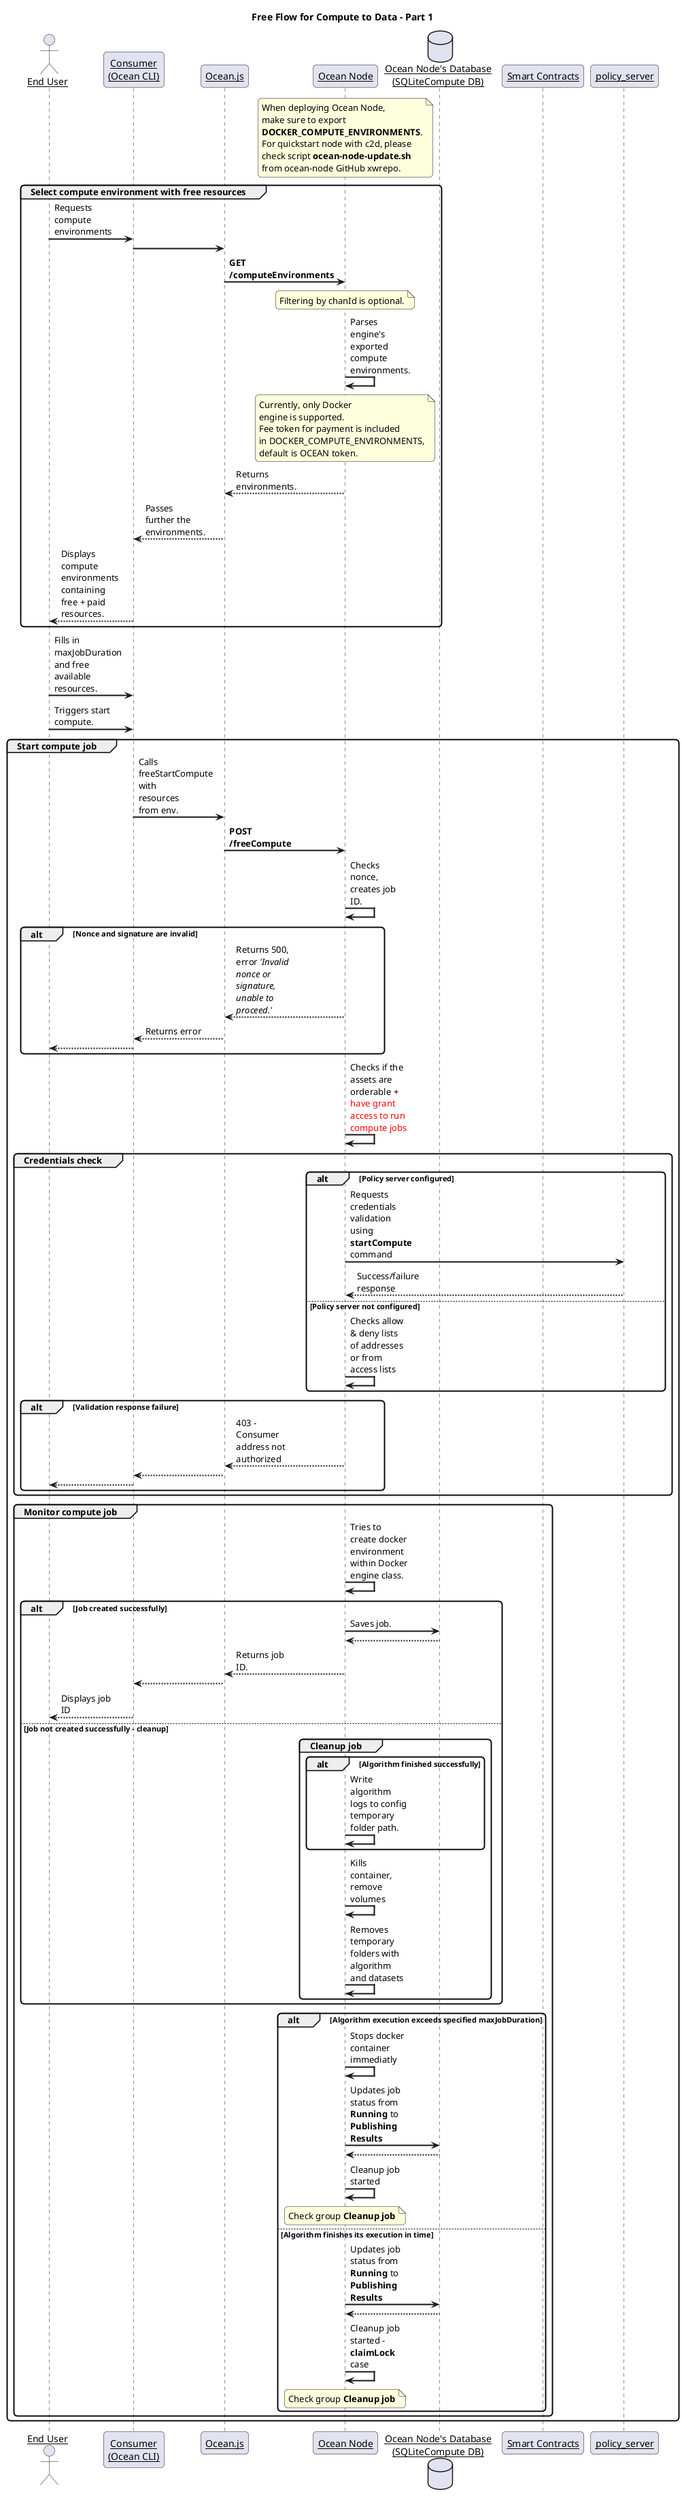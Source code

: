 @startuml "Free Flow for Compute to Data - Part 1"
title "Free Flow for Compute to Data - Part 1"

skinparam sequenceArrowThickness 2
skinparam roundcorner 10
skinparam maxmessagesize 85
skinparam sequenceParticipant underline

actor "End User" as end_user
participant "Consumer\n(Ocean CLI)" as consumer
participant "Ocean.js" as ocean_js
participant "Ocean Node" as ocean_node
database "Ocean Node's Database\n(SQLiteCompute DB)" as db
participant "Smart Contracts" as smart_contracts

note over ocean_node
When deploying Ocean Node,
make sure to export
**DOCKER_COMPUTE_ENVIRONMENTS**.
For quickstart node with c2d, please
check script **ocean-node-update.sh**
from ocean-node GitHub xwrepo.
end note

group Select compute environment with free resources

    end_user -> consumer: Requests compute environments
    consumer -> ocean_js
    ocean_js -> ocean_node: **GET /computeEnvironments**
    note over ocean_node
    Filtering by chanId is optional.
    end note
    ocean_node -> ocean_node: Parses engine's exported compute environments.
    note over ocean_node
    Currently, only Docker
    engine is supported.
    Fee token for payment is included
    in DOCKER_COMPUTE_ENVIRONMENTS,
    default is OCEAN token.
    end note
    ocean_node --> ocean_js: Returns environments.
    ocean_js --> consumer: Passes further the environments.
    consumer --> end_user: Displays compute environments containing free + paid resources.

end group

end_user -> consumer: Fills in maxJobDuration and free available resources.
end_user -> consumer: Triggers start compute.

group Start compute job
    consumer -> ocean_js: Calls freeStartCompute with resources from env.
    ocean_js -> ocean_node: **POST /freeCompute**
    ocean_node -> ocean_node: Checks nonce, creates job ID.
    alt Nonce and signature are invalid
        ocean_node --> ocean_js: Returns 500, error <i>'Invalid nonce or signature, unable to proceed.'</i>
        ocean_js --> consumer: Returns error
        consumer --> end_user
    end
    ocean_node -> ocean_node: Checks if the assets are orderable + <font color=red>have grant access to run compute jobs</font>
    group Credentials check
        alt Policy server configured
            ocean_node -> policy_server: Requests credentials validation using **startCompute** command
            policy_server --> ocean_node: Success/failure response
        else Policy server not configured
            ocean_node -> ocean_node: Checks allow & deny lists of addresses or from access lists
        end
        alt Validation response failure
            ocean_node --> ocean_js: 403 - Consumer address not authorized
            ocean_js --> consumer
            consumer --> end_user
        end
    end group
    group Monitor compute job
    ocean_node -> ocean_node: Tries to create docker environment within Docker engine class.
        alt Job created successfully
        ocean_node -> db: Saves job.
        db --> ocean_node
        ocean_node --> ocean_js: Returns job ID.
        ocean_js --> consumer
        consumer --> end_user: Displays job ID
        else Job not created successfully - cleanup
            group Cleanup job
                alt Algorithm finished successfully
                ocean_node -> ocean_node: Write algorithm logs to config temporary folder path.
                end
                ocean_node -> ocean_node: Kills container, remove volumes
                ocean_node -> ocean_node: Removes temporary folders with algorithm and datasets
            end group
        end
        alt Algorithm execution exceeds specified maxJobDuration
            ocean_node -> ocean_node: Stops docker container immediatly
            ocean_node -> db: Updates job status from **Running** to **Publishing Results**
            db --> ocean_node
            ocean_node -> ocean_node: Cleanup job started
            note over ocean_node
                Check group **Cleanup job**
            end note
        else Algorithm finishes its execution in time
            ocean_node -> db: Updates job status from **Running** to **Publishing Results**
            db --> ocean_node
            ocean_node -> ocean_node: Cleanup job started - **claimLock** case
            note over ocean_node
                Check group **Cleanup job**
            end note
        end

    end group
end group

@enduml
